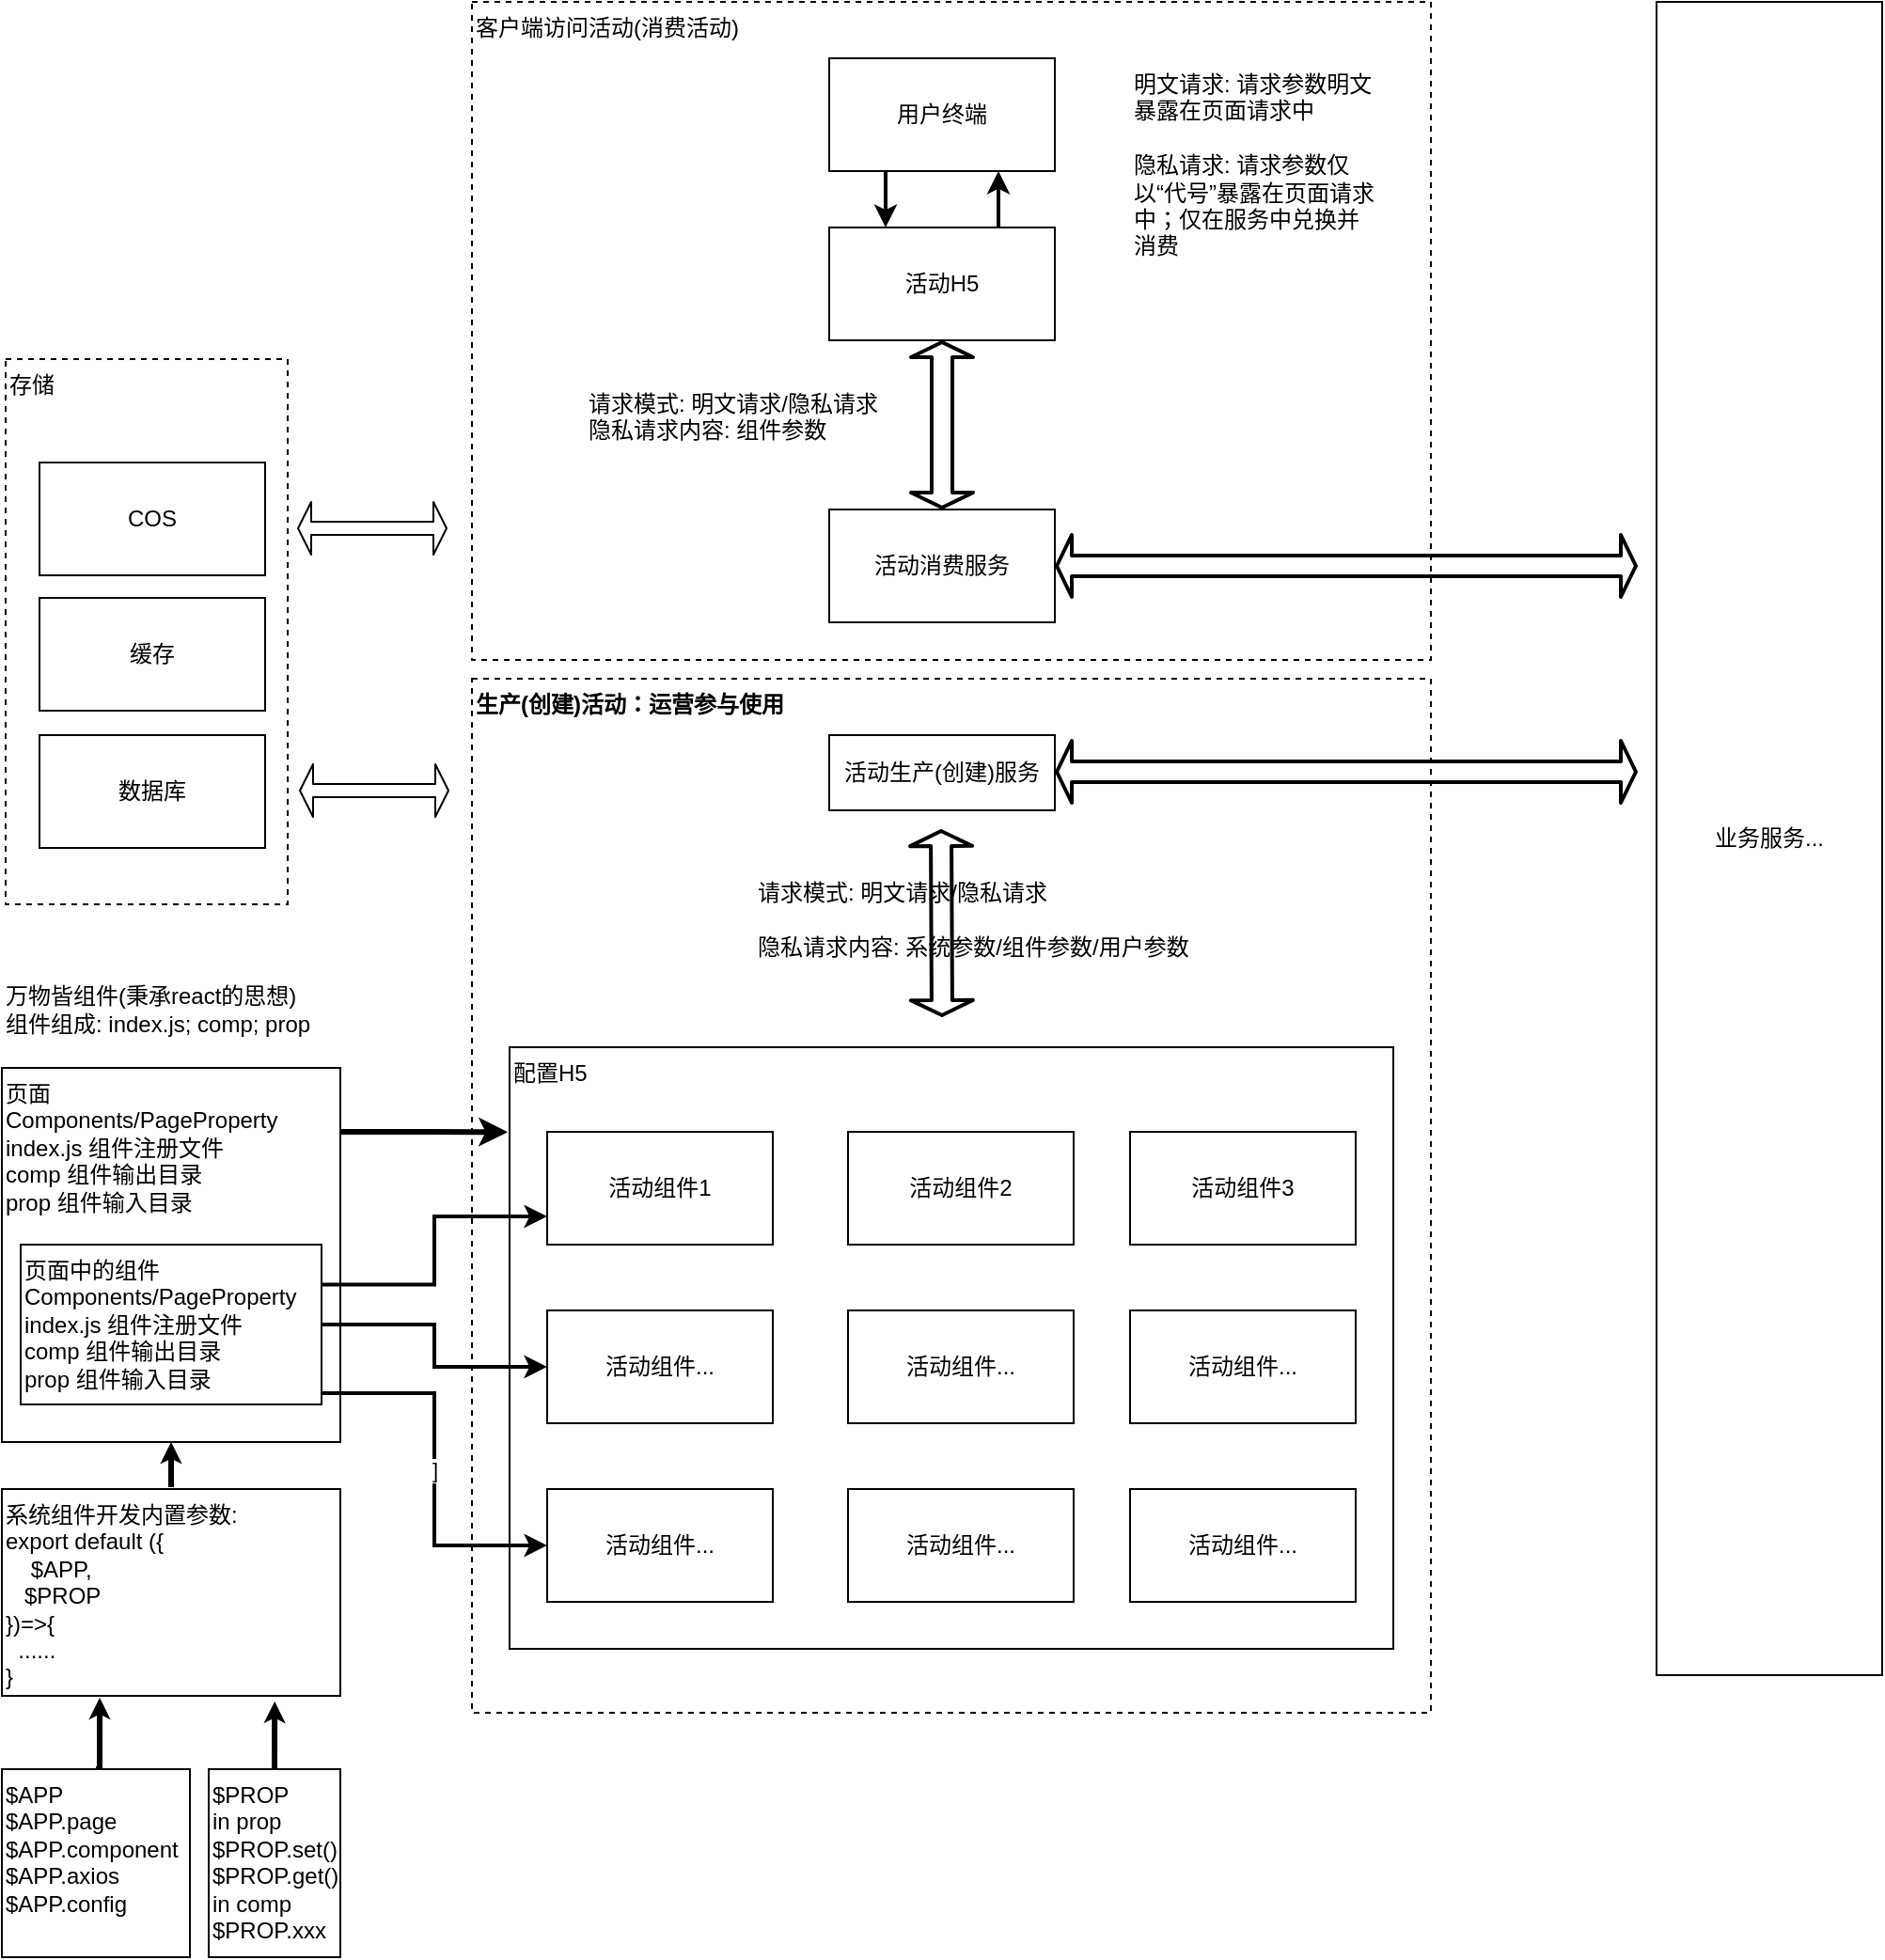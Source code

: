 <mxfile>
    <diagram id="YDsdAyCjaSUe6RAEN0rL" name="第 1 页">
        <mxGraphModel dx="1150" dy="320" grid="1" gridSize="10" guides="1" tooltips="1" connect="1" arrows="1" fold="1" page="1" pageScale="1" pageWidth="827" pageHeight="1169" math="0" shadow="0">
            <root>
                <mxCell id="0"/>
                <mxCell id="1" parent="0"/>
                <mxCell id="18" value="生产(创建)活动：运营参与使用" style="rounded=0;whiteSpace=wrap;html=1;align=left;verticalAlign=top;fillColor=none;dashed=1;fontStyle=1" parent="1" vertex="1">
                    <mxGeometry x="10" y="370" width="510" height="550" as="geometry"/>
                </mxCell>
                <mxCell id="24" value="配置H5" style="rounded=0;whiteSpace=wrap;html=1;fillColor=none;verticalAlign=top;align=left;" parent="1" vertex="1">
                    <mxGeometry x="30" y="566" width="470" height="320" as="geometry"/>
                </mxCell>
                <mxCell id="3" value="客户端访问活动(消费活动)" style="rounded=0;whiteSpace=wrap;html=1;align=left;verticalAlign=top;fillColor=none;dashed=1;" parent="1" vertex="1">
                    <mxGeometry x="10" y="10" width="510" height="350" as="geometry"/>
                </mxCell>
                <mxCell id="8" value="" style="edgeStyle=orthogonalEdgeStyle;rounded=0;orthogonalLoop=1;jettySize=auto;html=1;strokeColor=#000000;strokeWidth=2;exitX=0.25;exitY=1;exitDx=0;exitDy=0;entryX=0.25;entryY=0;entryDx=0;entryDy=0;" parent="1" source="4" target="5" edge="1">
                    <mxGeometry relative="1" as="geometry"/>
                </mxCell>
                <mxCell id="4" value="用户终端" style="rounded=0;whiteSpace=wrap;html=1;fillColor=none;verticalAlign=middle;" parent="1" vertex="1">
                    <mxGeometry x="200" y="40" width="120" height="60" as="geometry"/>
                </mxCell>
                <mxCell id="16" style="edgeStyle=orthogonalEdgeStyle;rounded=0;orthogonalLoop=1;jettySize=auto;html=1;exitX=0.75;exitY=0;exitDx=0;exitDy=0;entryX=0.75;entryY=1;entryDx=0;entryDy=0;strokeColor=#000000;strokeWidth=2;" parent="1" source="5" target="4" edge="1">
                    <mxGeometry relative="1" as="geometry"/>
                </mxCell>
                <mxCell id="5" value="活动H5" style="rounded=0;whiteSpace=wrap;html=1;fillColor=none;verticalAlign=middle;" parent="1" vertex="1">
                    <mxGeometry x="200" y="130" width="120" height="60" as="geometry"/>
                </mxCell>
                <mxCell id="6" value="活动消费服务" style="rounded=0;whiteSpace=wrap;html=1;fillColor=none;verticalAlign=middle;" parent="1" vertex="1">
                    <mxGeometry x="200" y="280" width="120" height="60" as="geometry"/>
                </mxCell>
                <mxCell id="7" value="业务服务..." style="rounded=0;whiteSpace=wrap;html=1;fillColor=none;verticalAlign=middle;" parent="1" vertex="1">
                    <mxGeometry x="640" y="10" width="120" height="890" as="geometry"/>
                </mxCell>
                <mxCell id="17" value="明文请求: 请求参数明文暴露在页面请求中&lt;br&gt;&lt;br&gt;隐私请求: 请求参数仅以“代号”暴露在页面请求中；仅在服务中兑换并消费" style="text;html=1;strokeColor=none;fillColor=none;align=left;verticalAlign=top;whiteSpace=wrap;rounded=0;dashed=1;" parent="1" vertex="1">
                    <mxGeometry x="360" y="40" width="130" height="125" as="geometry"/>
                </mxCell>
                <mxCell id="19" value="缓存" style="rounded=0;whiteSpace=wrap;html=1;fillColor=none;verticalAlign=middle;" parent="1" vertex="1">
                    <mxGeometry x="-220" y="327" width="120" height="60" as="geometry"/>
                </mxCell>
                <mxCell id="20" value="数据库" style="rounded=0;whiteSpace=wrap;html=1;fillColor=none;verticalAlign=middle;" parent="1" vertex="1">
                    <mxGeometry x="-220" y="400" width="120" height="60" as="geometry"/>
                </mxCell>
                <mxCell id="21" value="COS" style="rounded=0;whiteSpace=wrap;html=1;fillColor=none;verticalAlign=middle;" parent="1" vertex="1">
                    <mxGeometry x="-220" y="255" width="120" height="60" as="geometry"/>
                </mxCell>
                <mxCell id="22" value="存储" style="rounded=0;whiteSpace=wrap;html=1;align=left;verticalAlign=top;fillColor=none;dashed=1;" parent="1" vertex="1">
                    <mxGeometry x="-238" y="200" width="150" height="290" as="geometry"/>
                </mxCell>
                <mxCell id="23" value="活动生产(创建)服务" style="rounded=0;whiteSpace=wrap;html=1;fillColor=none;verticalAlign=middle;" parent="1" vertex="1">
                    <mxGeometry x="200" y="400" width="120" height="40" as="geometry"/>
                </mxCell>
                <mxCell id="25" value="活动组件1" style="rounded=0;whiteSpace=wrap;html=1;fillColor=none;verticalAlign=middle;" parent="1" vertex="1">
                    <mxGeometry x="50" y="611" width="120" height="60" as="geometry"/>
                </mxCell>
                <mxCell id="26" value="活动组件2" style="rounded=0;whiteSpace=wrap;html=1;fillColor=none;verticalAlign=middle;" parent="1" vertex="1">
                    <mxGeometry x="210" y="611" width="120" height="60" as="geometry"/>
                </mxCell>
                <mxCell id="27" value="活动组件3" style="rounded=0;whiteSpace=wrap;html=1;fillColor=none;verticalAlign=middle;" parent="1" vertex="1">
                    <mxGeometry x="360" y="611" width="120" height="60" as="geometry"/>
                </mxCell>
                <mxCell id="28" value="活动组件..." style="rounded=0;whiteSpace=wrap;html=1;fillColor=none;verticalAlign=middle;" parent="1" vertex="1">
                    <mxGeometry x="50" y="706" width="120" height="60" as="geometry"/>
                </mxCell>
                <mxCell id="29" value="活动组件..." style="rounded=0;whiteSpace=wrap;html=1;fillColor=none;verticalAlign=middle;" parent="1" vertex="1">
                    <mxGeometry x="210" y="706" width="120" height="60" as="geometry"/>
                </mxCell>
                <mxCell id="30" value="活动组件..." style="rounded=0;whiteSpace=wrap;html=1;fillColor=none;verticalAlign=middle;" parent="1" vertex="1">
                    <mxGeometry x="360" y="706" width="120" height="60" as="geometry"/>
                </mxCell>
                <mxCell id="31" value="活动组件..." style="rounded=0;whiteSpace=wrap;html=1;fillColor=none;verticalAlign=middle;" parent="1" vertex="1">
                    <mxGeometry x="50" y="801" width="120" height="60" as="geometry"/>
                </mxCell>
                <mxCell id="32" value="活动组件..." style="rounded=0;whiteSpace=wrap;html=1;fillColor=none;verticalAlign=middle;" parent="1" vertex="1">
                    <mxGeometry x="210" y="801" width="120" height="60" as="geometry"/>
                </mxCell>
                <mxCell id="33" value="活动组件..." style="rounded=0;whiteSpace=wrap;html=1;fillColor=none;verticalAlign=middle;" parent="1" vertex="1">
                    <mxGeometry x="360" y="801" width="120" height="60" as="geometry"/>
                </mxCell>
                <mxCell id="46" value="&lt;div&gt;&lt;span&gt;请求模式: 明文请求/&lt;/span&gt;&lt;span&gt;隐私请求&lt;/span&gt;&lt;/div&gt;&lt;div&gt;隐私请求内容: 组件参数&lt;/div&gt;" style="text;html=1;strokeColor=none;fillColor=none;align=left;verticalAlign=top;whiteSpace=wrap;rounded=0;dashed=1;" parent="1" vertex="1">
                    <mxGeometry x="70" y="210" width="160" height="50" as="geometry"/>
                </mxCell>
                <mxCell id="55" style="edgeStyle=orthogonalEdgeStyle;rounded=0;orthogonalLoop=1;jettySize=auto;html=1;entryX=-0.002;entryY=0.141;entryDx=0;entryDy=0;entryPerimeter=0;strokeWidth=3;exitX=1;exitY=0.171;exitDx=0;exitDy=0;exitPerimeter=0;" parent="1" source="54" target="24" edge="1">
                    <mxGeometry relative="1" as="geometry">
                        <mxPoint x="-56" y="655" as="sourcePoint"/>
                    </mxGeometry>
                </mxCell>
                <mxCell id="54" value="&lt;div&gt;&lt;span&gt;页面&lt;/span&gt;&lt;/div&gt;Components/PageProperty&lt;br&gt;index.js 组件注册文件&lt;br&gt;comp 组件输出目录&lt;br&gt;prop 组件输入目录" style="rounded=0;whiteSpace=wrap;html=1;fillColor=none;verticalAlign=top;align=left;" parent="1" vertex="1">
                    <mxGeometry x="-240" y="577" width="180" height="199" as="geometry"/>
                </mxCell>
                <mxCell id="57" style="edgeStyle=orthogonalEdgeStyle;rounded=0;orthogonalLoop=1;jettySize=auto;html=1;exitX=1;exitY=0.25;exitDx=0;exitDy=0;entryX=0;entryY=0.75;entryDx=0;entryDy=0;strokeWidth=2;" parent="1" source="56" target="25" edge="1">
                    <mxGeometry relative="1" as="geometry">
                        <Array as="points">
                            <mxPoint x="-10" y="692"/>
                            <mxPoint x="-10" y="656"/>
                        </Array>
                    </mxGeometry>
                </mxCell>
                <mxCell id="59" style="edgeStyle=orthogonalEdgeStyle;rounded=0;orthogonalLoop=1;jettySize=auto;html=1;exitX=1;exitY=0.5;exitDx=0;exitDy=0;entryX=0;entryY=0.5;entryDx=0;entryDy=0;strokeWidth=2;" parent="1" source="56" target="28" edge="1">
                    <mxGeometry relative="1" as="geometry"/>
                </mxCell>
                <mxCell id="60" value="]" style="edgeStyle=orthogonalEdgeStyle;rounded=0;orthogonalLoop=1;jettySize=auto;html=1;entryX=0;entryY=0.5;entryDx=0;entryDy=0;strokeWidth=2;" parent="1" target="31" edge="1">
                    <mxGeometry relative="1" as="geometry">
                        <mxPoint x="-70" y="750" as="sourcePoint"/>
                        <Array as="points">
                            <mxPoint x="-10" y="750"/>
                            <mxPoint x="-10" y="831"/>
                        </Array>
                    </mxGeometry>
                </mxCell>
                <mxCell id="56" value="&lt;div&gt;&lt;span&gt;页面中的组件&lt;/span&gt;&lt;/div&gt;Components/PageProperty&lt;br&gt;index.js 组件注册文件&lt;br&gt;comp 组件输出目录&lt;br&gt;prop 组件输入目录" style="rounded=0;whiteSpace=wrap;html=1;fillColor=none;verticalAlign=top;align=left;" parent="1" vertex="1">
                    <mxGeometry x="-230" y="671" width="160" height="85" as="geometry"/>
                </mxCell>
                <mxCell id="61" value="万物皆组件(秉承react的思想)&lt;br&gt;组件组成: index.js; comp; prop" style="text;html=1;strokeColor=none;fillColor=none;align=left;verticalAlign=middle;whiteSpace=wrap;rounded=0;" parent="1" vertex="1">
                    <mxGeometry x="-240" y="526" width="180" height="39" as="geometry"/>
                </mxCell>
                <mxCell id="63" value="系统组件开发内置参数:&amp;nbsp;&lt;br&gt;export default ({&lt;br&gt;&amp;nbsp; &amp;nbsp; $APP,&amp;nbsp;&lt;br&gt;&amp;nbsp; &amp;nbsp;$PROP&lt;br&gt;})=&amp;gt;{&lt;br&gt;&amp;nbsp; ......&lt;br&gt;}" style="rounded=0;whiteSpace=wrap;html=1;align=left;verticalAlign=top;" parent="1" vertex="1">
                    <mxGeometry x="-240" y="801" width="180" height="110" as="geometry"/>
                </mxCell>
                <mxCell id="66" value="" style="endArrow=classic;html=1;startSize=2;endSize=2;strokeWidth=3;jumpSize=6;entryX=0.5;entryY=1;entryDx=0;entryDy=0;" parent="1" target="54" edge="1">
                    <mxGeometry width="50" height="50" relative="1" as="geometry">
                        <mxPoint x="-150" y="800" as="sourcePoint"/>
                        <mxPoint x="-80" y="790" as="targetPoint"/>
                    </mxGeometry>
                </mxCell>
                <mxCell id="73" style="edgeStyle=orthogonalEdgeStyle;rounded=0;jumpSize=6;orthogonalLoop=1;jettySize=auto;html=1;exitX=0.5;exitY=0;exitDx=0;exitDy=0;entryX=0.289;entryY=1.009;entryDx=0;entryDy=0;entryPerimeter=0;startSize=2;endSize=2;strokeWidth=3;" parent="1" target="63" edge="1">
                    <mxGeometry relative="1" as="geometry">
                        <mxPoint x="-190" y="950" as="sourcePoint"/>
                    </mxGeometry>
                </mxCell>
                <mxCell id="74" style="edgeStyle=orthogonalEdgeStyle;rounded=0;jumpSize=6;orthogonalLoop=1;jettySize=auto;html=1;exitX=0.5;exitY=0;exitDx=0;exitDy=0;entryX=0.806;entryY=1.027;entryDx=0;entryDy=0;entryPerimeter=0;startSize=2;endSize=2;strokeWidth=3;" parent="1" source="68" target="63" edge="1">
                    <mxGeometry relative="1" as="geometry"/>
                </mxCell>
                <mxCell id="68" value="$PROP&lt;br&gt;in prop&lt;br&gt;$PROP.set()&lt;br&gt;$PROP.get()&lt;br&gt;in comp&lt;br&gt;$PROP.xxx" style="rounded=0;whiteSpace=wrap;html=1;align=left;verticalAlign=top;" parent="1" vertex="1">
                    <mxGeometry x="-130" y="950" width="70" height="100" as="geometry"/>
                </mxCell>
                <mxCell id="78" value="" style="shape=flexArrow;endArrow=classic;startArrow=classic;html=1;startSize=2;endSize=2;strokeWidth=2;exitX=1;exitY=0.5;exitDx=0;exitDy=0;" parent="1" source="6" edge="1">
                    <mxGeometry width="100" height="100" relative="1" as="geometry">
                        <mxPoint x="370" y="510" as="sourcePoint"/>
                        <mxPoint x="630" y="310" as="targetPoint"/>
                    </mxGeometry>
                </mxCell>
                <mxCell id="79" value="" style="shape=flexArrow;endArrow=classic;startArrow=classic;html=1;startSize=2;endSize=2;strokeWidth=2;exitX=1;exitY=0.5;exitDx=0;exitDy=0;" parent="1" edge="1">
                    <mxGeometry width="100" height="100" relative="1" as="geometry">
                        <mxPoint x="320" y="419.5" as="sourcePoint"/>
                        <mxPoint x="630" y="419.5" as="targetPoint"/>
                    </mxGeometry>
                </mxCell>
                <mxCell id="80" value="" style="shape=flexArrow;endArrow=classic;startArrow=classic;html=1;startSize=2;endSize=2;strokeWidth=2;exitX=0.5;exitY=0;exitDx=0;exitDy=0;entryX=0.5;entryY=1;entryDx=0;entryDy=0;" parent="1" source="6" target="5" edge="1">
                    <mxGeometry width="100" height="100" relative="1" as="geometry">
                        <mxPoint x="259" y="255" as="sourcePoint"/>
                        <mxPoint x="569" y="255" as="targetPoint"/>
                    </mxGeometry>
                </mxCell>
                <mxCell id="44" value="&lt;div&gt;&lt;span&gt;请求模式: 明文请求/&lt;/span&gt;&lt;span&gt;隐私请求&lt;/span&gt;&lt;/div&gt;&lt;div&gt;&lt;span&gt;&lt;br&gt;&lt;/span&gt;&lt;/div&gt;&lt;div&gt;隐私请求内容: 系统参数/组件参数/用户参数&lt;/div&gt;" style="text;html=1;strokeColor=none;fillColor=none;align=left;verticalAlign=top;whiteSpace=wrap;rounded=0;dashed=1;" parent="1" vertex="1">
                    <mxGeometry x="160" y="470" width="250" height="50" as="geometry"/>
                </mxCell>
                <mxCell id="81" value="" style="shape=flexArrow;endArrow=classic;startArrow=classic;html=1;startSize=2;endSize=2;strokeWidth=2;entryX=0.5;entryY=1;entryDx=0;entryDy=0;" parent="1" edge="1">
                    <mxGeometry width="100" height="100" relative="1" as="geometry">
                        <mxPoint x="260" y="550" as="sourcePoint"/>
                        <mxPoint x="259.5" y="450" as="targetPoint"/>
                    </mxGeometry>
                </mxCell>
                <mxCell id="82" value="" style="shape=flexArrow;endArrow=classic;startArrow=classic;html=1;startSize=2;endSize=2;strokeWidth=1;width=7;" parent="1" edge="1">
                    <mxGeometry width="100" height="100" relative="1" as="geometry">
                        <mxPoint x="-83" y="290" as="sourcePoint"/>
                        <mxPoint x="-3" y="290" as="targetPoint"/>
                    </mxGeometry>
                </mxCell>
                <mxCell id="83" value="" style="shape=flexArrow;endArrow=classic;startArrow=classic;html=1;startSize=2;endSize=2;strokeWidth=1;width=7;" parent="1" edge="1">
                    <mxGeometry width="100" height="100" relative="1" as="geometry">
                        <mxPoint x="-82" y="429.5" as="sourcePoint"/>
                        <mxPoint x="-2" y="429.5" as="targetPoint"/>
                    </mxGeometry>
                </mxCell>
                <mxCell id="86" value="&lt;div&gt;$APP&lt;/div&gt;&lt;div&gt;$APP.page&lt;/div&gt;&lt;div&gt;$APP.component&lt;/div&gt;&lt;div&gt;$APP.axios&lt;/div&gt;&lt;div&gt;$APP.config&lt;/div&gt;" style="rounded=0;whiteSpace=wrap;html=1;align=left;verticalAlign=top;" vertex="1" parent="1">
                    <mxGeometry x="-240" y="950" width="100" height="100" as="geometry"/>
                </mxCell>
            </root>
        </mxGraphModel>
    </diagram>
</mxfile>
